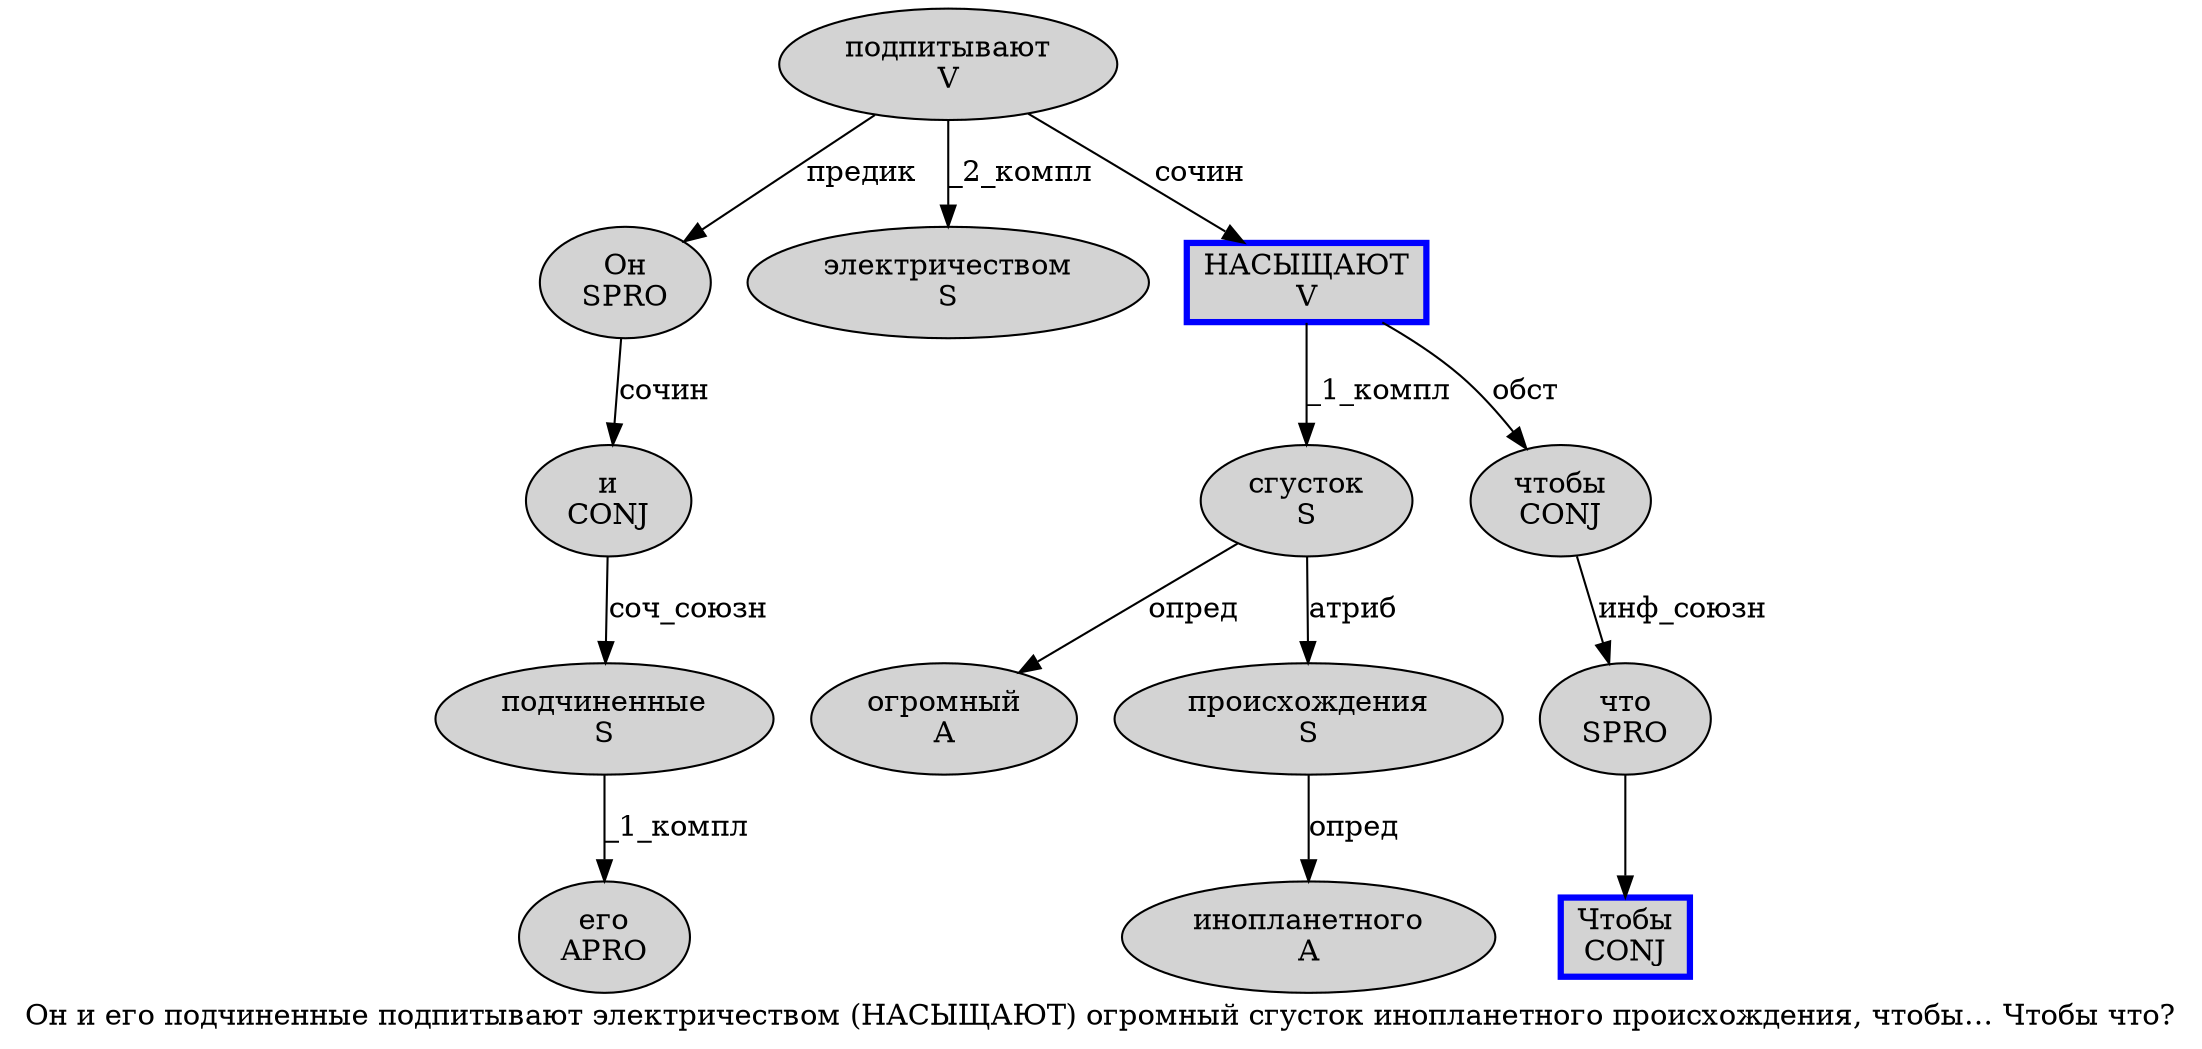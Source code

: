 digraph SENTENCE_4528 {
	graph [label="Он и его подчиненные подпитывают электричеством (НАСЫЩАЮТ) огромный сгусток инопланетного происхождения, чтобы… Чтобы что?"]
	node [style=filled]
		0 [label="Он
SPRO" color="" fillcolor=lightgray penwidth=1 shape=ellipse]
		1 [label="и
CONJ" color="" fillcolor=lightgray penwidth=1 shape=ellipse]
		2 [label="его
APRO" color="" fillcolor=lightgray penwidth=1 shape=ellipse]
		3 [label="подчиненные
S" color="" fillcolor=lightgray penwidth=1 shape=ellipse]
		4 [label="подпитывают
V" color="" fillcolor=lightgray penwidth=1 shape=ellipse]
		5 [label="электричеством
S" color="" fillcolor=lightgray penwidth=1 shape=ellipse]
		7 [label="НАСЫЩАЮТ
V" color=blue fillcolor=lightgray penwidth=3 shape=box]
		9 [label="огромный
A" color="" fillcolor=lightgray penwidth=1 shape=ellipse]
		10 [label="сгусток
S" color="" fillcolor=lightgray penwidth=1 shape=ellipse]
		11 [label="инопланетного
A" color="" fillcolor=lightgray penwidth=1 shape=ellipse]
		12 [label="происхождения
S" color="" fillcolor=lightgray penwidth=1 shape=ellipse]
		14 [label="чтобы
CONJ" color="" fillcolor=lightgray penwidth=1 shape=ellipse]
		16 [label="Чтобы
CONJ" color=blue fillcolor=lightgray penwidth=3 shape=box]
		17 [label="что
SPRO" color="" fillcolor=lightgray penwidth=1 shape=ellipse]
			3 -> 2 [label="_1_компл"]
			17 -> 16
			7 -> 10 [label="_1_компл"]
			7 -> 14 [label="обст"]
			1 -> 3 [label="соч_союзн"]
			12 -> 11 [label="опред"]
			0 -> 1 [label="сочин"]
			4 -> 0 [label="предик"]
			4 -> 5 [label="_2_компл"]
			4 -> 7 [label="сочин"]
			10 -> 9 [label="опред"]
			10 -> 12 [label="атриб"]
			14 -> 17 [label="инф_союзн"]
}